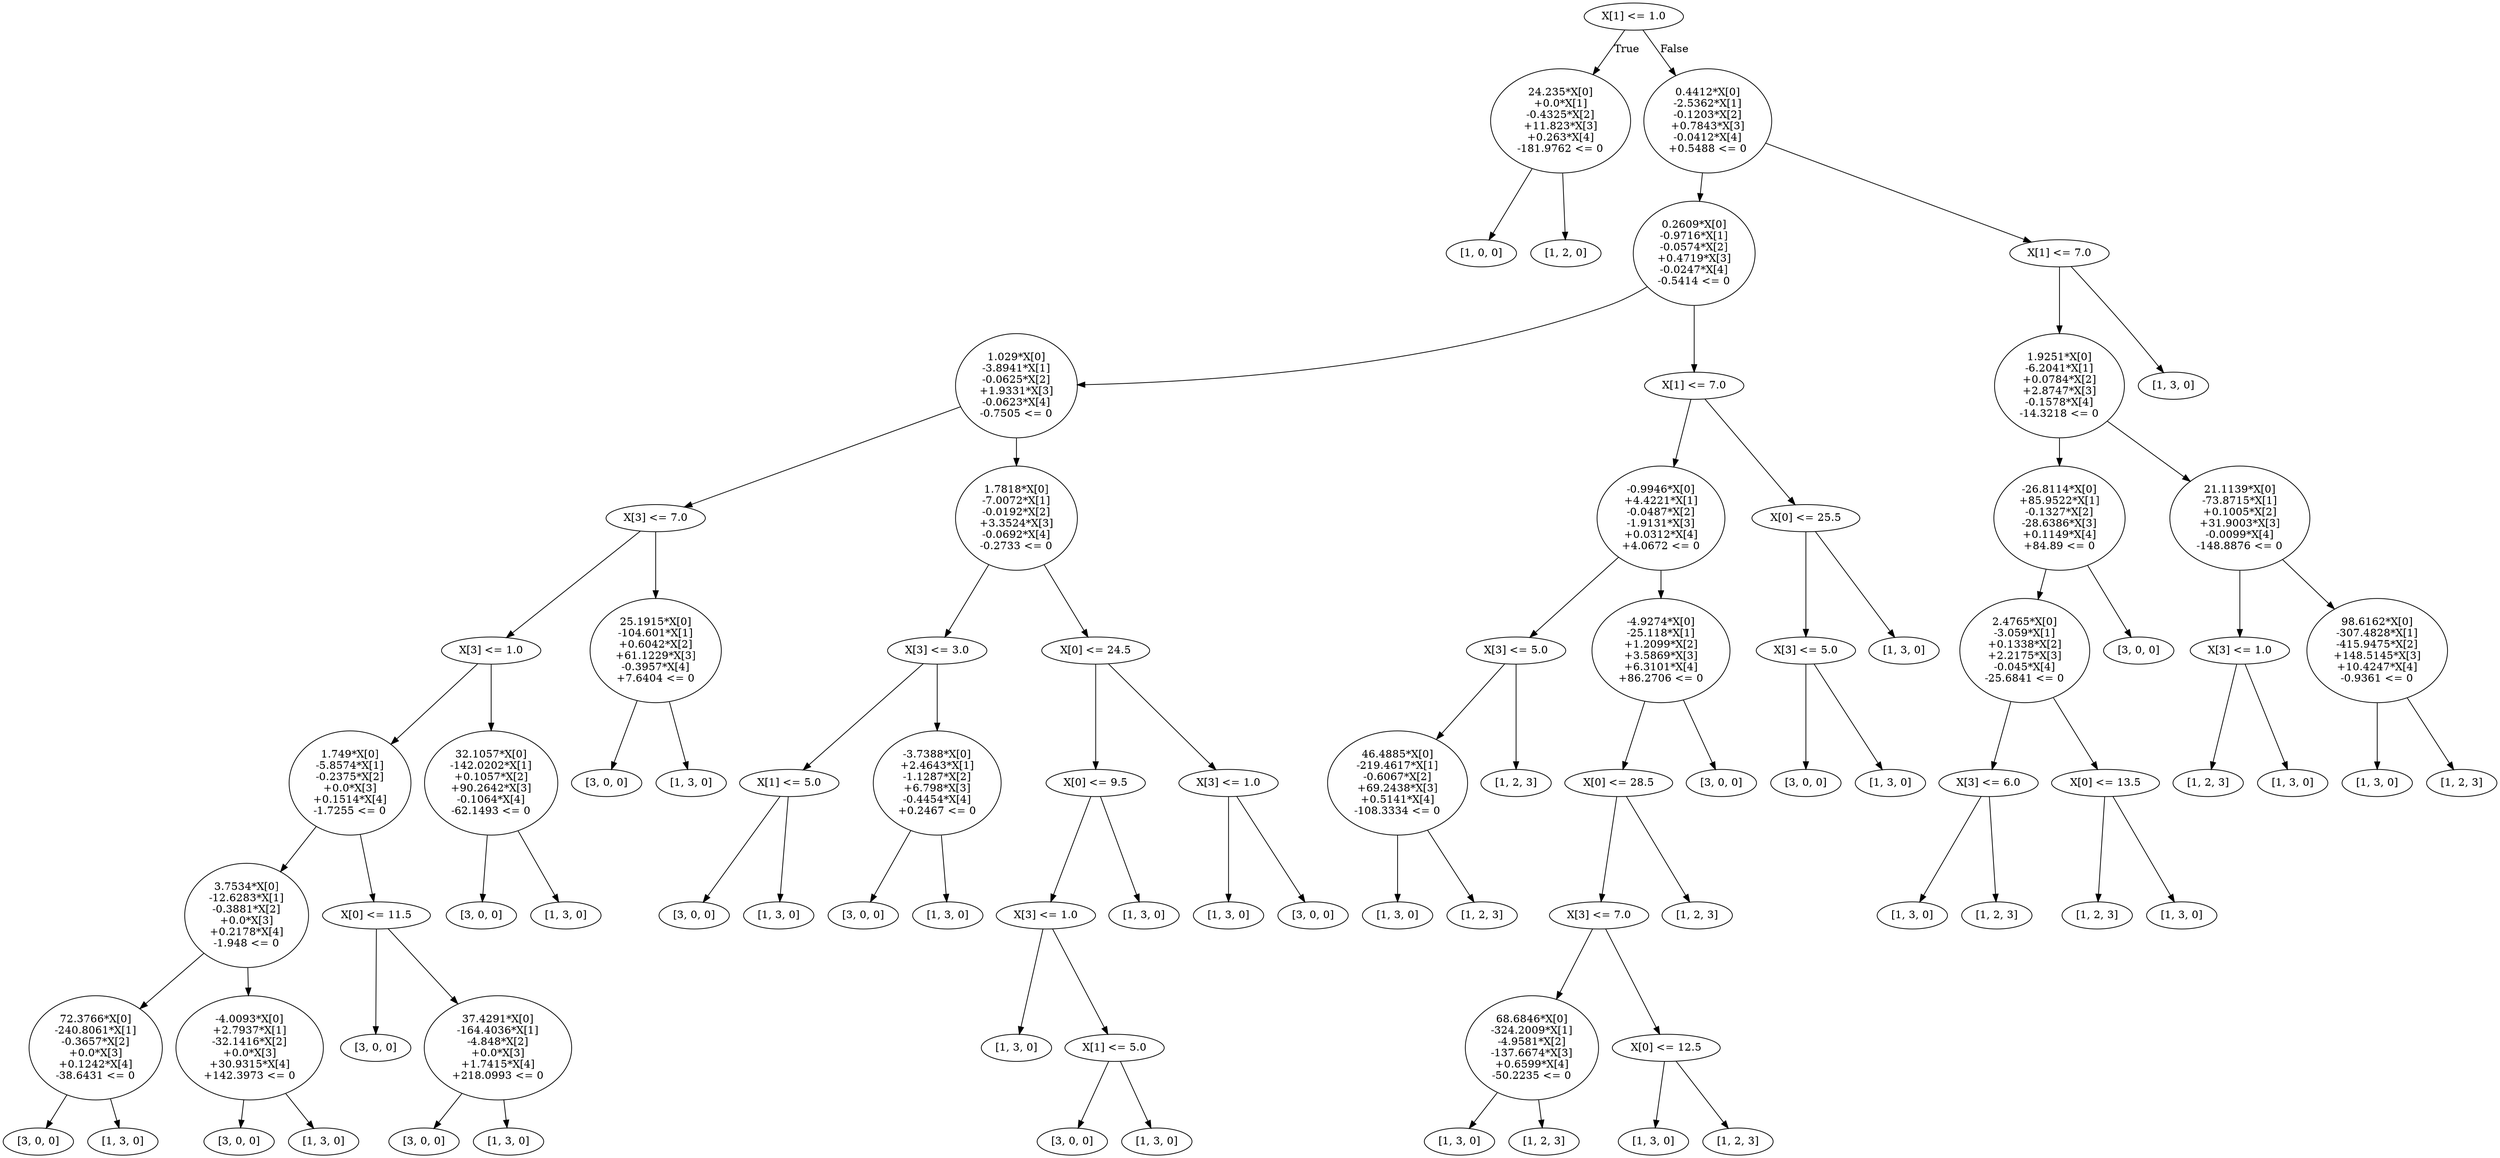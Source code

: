 digraph {
0 [label="X[1] <= 1.0"];
1 [label="24.235*X[0]
+0.0*X[1]
-0.4325*X[2]
+11.823*X[3]
+0.263*X[4]
-181.9762 <= 0"];
2 [label="[1, 0, 0]"];
1 -> 2 [label=""];
3 [label="[1, 2, 0]"];
1 -> 3 [label=""];
0 -> 1 [label="True"];
4 [label="0.4412*X[0]
-2.5362*X[1]
-0.1203*X[2]
+0.7843*X[3]
-0.0412*X[4]
+0.5488 <= 0"];
5 [label="0.2609*X[0]
-0.9716*X[1]
-0.0574*X[2]
+0.4719*X[3]
-0.0247*X[4]
-0.5414 <= 0"];
6 [label="1.029*X[0]
-3.8941*X[1]
-0.0625*X[2]
+1.9331*X[3]
-0.0623*X[4]
-0.7505 <= 0"];
7 [label="X[3] <= 7.0"];
8 [label="X[3] <= 1.0"];
9 [label="1.749*X[0]
-5.8574*X[1]
-0.2375*X[2]
+0.0*X[3]
+0.1514*X[4]
-1.7255 <= 0"];
10 [label="3.7534*X[0]
-12.6283*X[1]
-0.3881*X[2]
+0.0*X[3]
+0.2178*X[4]
-1.948 <= 0"];
11 [label="72.3766*X[0]
-240.8061*X[1]
-0.3657*X[2]
+0.0*X[3]
+0.1242*X[4]
-38.6431 <= 0"];
12 [label="[3, 0, 0]"];
11 -> 12 [label=""];
13 [label="[1, 3, 0]"];
11 -> 13 [label=""];
10 -> 11 [label=""];
14 [label="-4.0093*X[0]
+2.7937*X[1]
-32.1416*X[2]
+0.0*X[3]
+30.9315*X[4]
+142.3973 <= 0"];
15 [label="[3, 0, 0]"];
14 -> 15 [label=""];
16 [label="[1, 3, 0]"];
14 -> 16 [label=""];
10 -> 14 [label=""];
9 -> 10 [label=""];
17 [label="X[0] <= 11.5"];
18 [label="[3, 0, 0]"];
17 -> 18 [label=""];
19 [label="37.4291*X[0]
-164.4036*X[1]
-4.848*X[2]
+0.0*X[3]
+1.7415*X[4]
+218.0993 <= 0"];
20 [label="[3, 0, 0]"];
19 -> 20 [label=""];
21 [label="[1, 3, 0]"];
19 -> 21 [label=""];
17 -> 19 [label=""];
9 -> 17 [label=""];
8 -> 9 [label=""];
22 [label="32.1057*X[0]
-142.0202*X[1]
+0.1057*X[2]
+90.2642*X[3]
-0.1064*X[4]
-62.1493 <= 0"];
23 [label="[3, 0, 0]"];
22 -> 23 [label=""];
24 [label="[1, 3, 0]"];
22 -> 24 [label=""];
8 -> 22 [label=""];
7 -> 8 [label=""];
25 [label="25.1915*X[0]
-104.601*X[1]
+0.6042*X[2]
+61.1229*X[3]
-0.3957*X[4]
+7.6404 <= 0"];
26 [label="[3, 0, 0]"];
25 -> 26 [label=""];
27 [label="[1, 3, 0]"];
25 -> 27 [label=""];
7 -> 25 [label=""];
6 -> 7 [label=""];
28 [label="1.7818*X[0]
-7.0072*X[1]
-0.0192*X[2]
+3.3524*X[3]
-0.0692*X[4]
-0.2733 <= 0"];
29 [label="X[3] <= 3.0"];
30 [label="X[1] <= 5.0"];
31 [label="[3, 0, 0]"];
30 -> 31 [label=""];
32 [label="[1, 3, 0]"];
30 -> 32 [label=""];
29 -> 30 [label=""];
33 [label="-3.7388*X[0]
+2.4643*X[1]
-1.1287*X[2]
+6.798*X[3]
-0.4454*X[4]
+0.2467 <= 0"];
34 [label="[3, 0, 0]"];
33 -> 34 [label=""];
35 [label="[1, 3, 0]"];
33 -> 35 [label=""];
29 -> 33 [label=""];
28 -> 29 [label=""];
36 [label="X[0] <= 24.5"];
37 [label="X[0] <= 9.5"];
38 [label="X[3] <= 1.0"];
39 [label="[1, 3, 0]"];
38 -> 39 [label=""];
40 [label="X[1] <= 5.0"];
41 [label="[3, 0, 0]"];
40 -> 41 [label=""];
42 [label="[1, 3, 0]"];
40 -> 42 [label=""];
38 -> 40 [label=""];
37 -> 38 [label=""];
43 [label="[1, 3, 0]"];
37 -> 43 [label=""];
36 -> 37 [label=""];
44 [label="X[3] <= 1.0"];
45 [label="[1, 3, 0]"];
44 -> 45 [label=""];
46 [label="[3, 0, 0]"];
44 -> 46 [label=""];
36 -> 44 [label=""];
28 -> 36 [label=""];
6 -> 28 [label=""];
5 -> 6 [label=""];
47 [label="X[1] <= 7.0"];
48 [label="-0.9946*X[0]
+4.4221*X[1]
-0.0487*X[2]
-1.9131*X[3]
+0.0312*X[4]
+4.0672 <= 0"];
49 [label="X[3] <= 5.0"];
50 [label="46.4885*X[0]
-219.4617*X[1]
-0.6067*X[2]
+69.2438*X[3]
+0.5141*X[4]
-108.3334 <= 0"];
51 [label="[1, 3, 0]"];
50 -> 51 [label=""];
52 [label="[1, 2, 3]"];
50 -> 52 [label=""];
49 -> 50 [label=""];
53 [label="[1, 2, 3]"];
49 -> 53 [label=""];
48 -> 49 [label=""];
54 [label="-4.9274*X[0]
-25.118*X[1]
+1.2099*X[2]
+3.5869*X[3]
+6.3101*X[4]
+86.2706 <= 0"];
55 [label="X[0] <= 28.5"];
56 [label="X[3] <= 7.0"];
57 [label="68.6846*X[0]
-324.2009*X[1]
-4.9581*X[2]
-137.6674*X[3]
+0.6599*X[4]
-50.2235 <= 0"];
58 [label="[1, 3, 0]"];
57 -> 58 [label=""];
59 [label="[1, 2, 3]"];
57 -> 59 [label=""];
56 -> 57 [label=""];
60 [label="X[0] <= 12.5"];
61 [label="[1, 3, 0]"];
60 -> 61 [label=""];
62 [label="[1, 2, 3]"];
60 -> 62 [label=""];
56 -> 60 [label=""];
55 -> 56 [label=""];
63 [label="[1, 2, 3]"];
55 -> 63 [label=""];
54 -> 55 [label=""];
64 [label="[3, 0, 0]"];
54 -> 64 [label=""];
48 -> 54 [label=""];
47 -> 48 [label=""];
65 [label="X[0] <= 25.5"];
66 [label="X[3] <= 5.0"];
67 [label="[3, 0, 0]"];
66 -> 67 [label=""];
68 [label="[1, 3, 0]"];
66 -> 68 [label=""];
65 -> 66 [label=""];
69 [label="[1, 3, 0]"];
65 -> 69 [label=""];
47 -> 65 [label=""];
5 -> 47 [label=""];
4 -> 5 [label=""];
70 [label="X[1] <= 7.0"];
71 [label="1.9251*X[0]
-6.2041*X[1]
+0.0784*X[2]
+2.8747*X[3]
-0.1578*X[4]
-14.3218 <= 0"];
72 [label="-26.8114*X[0]
+85.9522*X[1]
-0.1327*X[2]
-28.6386*X[3]
+0.1149*X[4]
+84.89 <= 0"];
73 [label="2.4765*X[0]
-3.059*X[1]
+0.1338*X[2]
+2.2175*X[3]
-0.045*X[4]
-25.6841 <= 0"];
74 [label="X[3] <= 6.0"];
75 [label="[1, 3, 0]"];
74 -> 75 [label=""];
76 [label="[1, 2, 3]"];
74 -> 76 [label=""];
73 -> 74 [label=""];
77 [label="X[0] <= 13.5"];
78 [label="[1, 2, 3]"];
77 -> 78 [label=""];
79 [label="[1, 3, 0]"];
77 -> 79 [label=""];
73 -> 77 [label=""];
72 -> 73 [label=""];
80 [label="[3, 0, 0]"];
72 -> 80 [label=""];
71 -> 72 [label=""];
81 [label="21.1139*X[0]
-73.8715*X[1]
+0.1005*X[2]
+31.9003*X[3]
-0.0099*X[4]
-148.8876 <= 0"];
82 [label="X[3] <= 1.0"];
83 [label="[1, 2, 3]"];
82 -> 83 [label=""];
84 [label="[1, 3, 0]"];
82 -> 84 [label=""];
81 -> 82 [label=""];
85 [label="98.6162*X[0]
-307.4828*X[1]
-415.9475*X[2]
+148.5145*X[3]
+10.4247*X[4]
-0.9361 <= 0"];
86 [label="[1, 3, 0]"];
85 -> 86 [label=""];
87 [label="[1, 2, 3]"];
85 -> 87 [label=""];
81 -> 85 [label=""];
71 -> 81 [label=""];
70 -> 71 [label=""];
88 [label="[1, 3, 0]"];
70 -> 88 [label=""];
4 -> 70 [label=""];
0 -> 4 [label="False"];

}